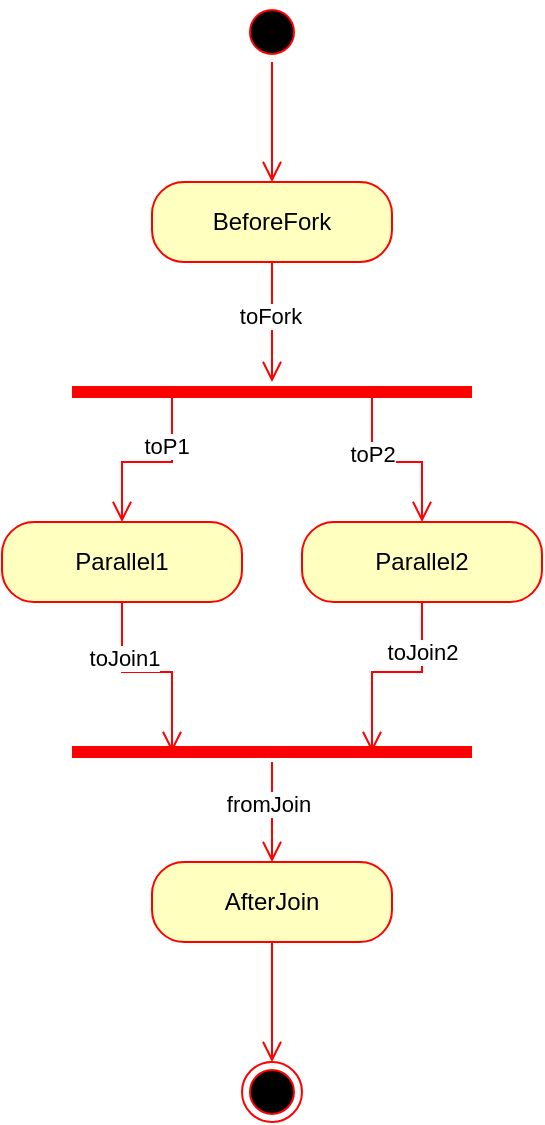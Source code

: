 <mxfile version="24.5.2" type="device">
  <diagram name="Seite-1" id="3KuWAN9MltUuWPpIwGHs">
    <mxGraphModel dx="1050" dy="530" grid="1" gridSize="10" guides="1" tooltips="1" connect="1" arrows="1" fold="1" page="1" pageScale="1" pageWidth="1100" pageHeight="850" math="0" shadow="0">
      <root>
        <mxCell id="0" />
        <mxCell id="1" parent="0" />
        <mxCell id="KqS-gocqinUkvIn6BEcq-1" value="" style="ellipse;html=1;shape=startState;fillColor=#000000;strokeColor=#ff0000;" parent="1" vertex="1">
          <mxGeometry x="270" y="30" width="30" height="30" as="geometry" />
        </mxCell>
        <mxCell id="KqS-gocqinUkvIn6BEcq-2" value="" style="edgeStyle=orthogonalEdgeStyle;html=1;verticalAlign=bottom;endArrow=open;endSize=8;strokeColor=#ff0000;rounded=0;entryX=0.5;entryY=0;entryDx=0;entryDy=0;" parent="1" source="KqS-gocqinUkvIn6BEcq-1" target="KqS-gocqinUkvIn6BEcq-3" edge="1">
          <mxGeometry relative="1" as="geometry">
            <mxPoint x="285" y="120" as="targetPoint" />
          </mxGeometry>
        </mxCell>
        <mxCell id="KqS-gocqinUkvIn6BEcq-3" value="BeforeFork" style="rounded=1;whiteSpace=wrap;html=1;arcSize=40;fontColor=#000000;fillColor=#ffffc0;strokeColor=#ff0000;" parent="1" vertex="1">
          <mxGeometry x="225" y="120" width="120" height="40" as="geometry" />
        </mxCell>
        <mxCell id="KqS-gocqinUkvIn6BEcq-4" value="" style="edgeStyle=orthogonalEdgeStyle;html=1;verticalAlign=bottom;endArrow=open;endSize=8;strokeColor=#ff0000;rounded=0;" parent="1" source="KqS-gocqinUkvIn6BEcq-3" target="KqS-gocqinUkvIn6BEcq-5" edge="1">
          <mxGeometry relative="1" as="geometry">
            <mxPoint x="270" y="250" as="targetPoint" />
          </mxGeometry>
        </mxCell>
        <mxCell id="dCADdGpepjBig5_qZs32-1" value="toFork" style="edgeLabel;html=1;align=center;verticalAlign=middle;resizable=0;points=[];" vertex="1" connectable="0" parent="KqS-gocqinUkvIn6BEcq-4">
          <mxGeometry x="-0.107" y="-1" relative="1" as="geometry">
            <mxPoint as="offset" />
          </mxGeometry>
        </mxCell>
        <mxCell id="KqS-gocqinUkvIn6BEcq-5" value="" style="shape=line;html=1;strokeWidth=6;strokeColor=#ff0000;" parent="1" vertex="1">
          <mxGeometry x="185" y="220" width="200" height="10" as="geometry" />
        </mxCell>
        <mxCell id="KqS-gocqinUkvIn6BEcq-6" value="" style="edgeStyle=orthogonalEdgeStyle;html=1;verticalAlign=bottom;endArrow=open;endSize=8;strokeColor=#ff0000;rounded=0;exitX=0.25;exitY=0.5;exitDx=0;exitDy=0;exitPerimeter=0;" parent="1" source="KqS-gocqinUkvIn6BEcq-5" target="KqS-gocqinUkvIn6BEcq-7" edge="1">
          <mxGeometry relative="1" as="geometry">
            <mxPoint x="235" y="320" as="targetPoint" />
          </mxGeometry>
        </mxCell>
        <mxCell id="dCADdGpepjBig5_qZs32-2" value="toP1" style="edgeLabel;html=1;align=center;verticalAlign=middle;resizable=0;points=[];" vertex="1" connectable="0" parent="KqS-gocqinUkvIn6BEcq-6">
          <mxGeometry x="-0.404" y="-3" relative="1" as="geometry">
            <mxPoint as="offset" />
          </mxGeometry>
        </mxCell>
        <mxCell id="KqS-gocqinUkvIn6BEcq-7" value="Parallel1" style="rounded=1;whiteSpace=wrap;html=1;arcSize=40;fontColor=#000000;fillColor=#ffffc0;strokeColor=#ff0000;" parent="1" vertex="1">
          <mxGeometry x="150" y="290" width="120" height="40" as="geometry" />
        </mxCell>
        <mxCell id="KqS-gocqinUkvIn6BEcq-8" value="Parallel2" style="rounded=1;whiteSpace=wrap;html=1;arcSize=40;fontColor=#000000;fillColor=#ffffc0;strokeColor=#ff0000;" parent="1" vertex="1">
          <mxGeometry x="300" y="290" width="120" height="40" as="geometry" />
        </mxCell>
        <mxCell id="KqS-gocqinUkvIn6BEcq-9" value="" style="edgeStyle=orthogonalEdgeStyle;html=1;verticalAlign=bottom;endArrow=open;endSize=8;strokeColor=#ff0000;rounded=0;entryX=0.75;entryY=0.5;entryDx=0;entryDy=0;entryPerimeter=0;" parent="1" source="KqS-gocqinUkvIn6BEcq-8" target="KqS-gocqinUkvIn6BEcq-11" edge="1">
          <mxGeometry relative="1" as="geometry">
            <mxPoint x="370" y="390" as="targetPoint" />
          </mxGeometry>
        </mxCell>
        <mxCell id="dCADdGpepjBig5_qZs32-5" value="toJoin2" style="edgeLabel;html=1;align=center;verticalAlign=middle;resizable=0;points=[];" vertex="1" connectable="0" parent="KqS-gocqinUkvIn6BEcq-9">
          <mxGeometry x="-0.504" relative="1" as="geometry">
            <mxPoint as="offset" />
          </mxGeometry>
        </mxCell>
        <mxCell id="KqS-gocqinUkvIn6BEcq-10" value="" style="edgeStyle=orthogonalEdgeStyle;html=1;verticalAlign=bottom;endArrow=open;endSize=8;strokeColor=#ff0000;rounded=0;exitX=0.75;exitY=0.5;exitDx=0;exitDy=0;exitPerimeter=0;entryX=0.5;entryY=0;entryDx=0;entryDy=0;" parent="1" source="KqS-gocqinUkvIn6BEcq-5" target="KqS-gocqinUkvIn6BEcq-8" edge="1">
          <mxGeometry relative="1" as="geometry">
            <mxPoint x="245" y="300" as="targetPoint" />
            <mxPoint x="245" y="235" as="sourcePoint" />
          </mxGeometry>
        </mxCell>
        <mxCell id="dCADdGpepjBig5_qZs32-3" value="toP2" style="edgeLabel;html=1;align=center;verticalAlign=middle;resizable=0;points=[];" vertex="1" connectable="0" parent="KqS-gocqinUkvIn6BEcq-10">
          <mxGeometry x="-0.316" relative="1" as="geometry">
            <mxPoint as="offset" />
          </mxGeometry>
        </mxCell>
        <mxCell id="KqS-gocqinUkvIn6BEcq-11" value="" style="shape=line;html=1;strokeWidth=6;strokeColor=#ff0000;" parent="1" vertex="1">
          <mxGeometry x="185" y="400" width="200" height="10" as="geometry" />
        </mxCell>
        <mxCell id="KqS-gocqinUkvIn6BEcq-12" value="" style="edgeStyle=orthogonalEdgeStyle;html=1;verticalAlign=bottom;endArrow=open;endSize=8;strokeColor=#ff0000;rounded=0;entryX=0.5;entryY=0;entryDx=0;entryDy=0;" parent="1" source="KqS-gocqinUkvIn6BEcq-11" target="KqS-gocqinUkvIn6BEcq-14" edge="1">
          <mxGeometry relative="1" as="geometry">
            <mxPoint x="285" y="480" as="targetPoint" />
          </mxGeometry>
        </mxCell>
        <mxCell id="dCADdGpepjBig5_qZs32-6" value="fromJoin" style="edgeLabel;html=1;align=center;verticalAlign=middle;resizable=0;points=[];" vertex="1" connectable="0" parent="KqS-gocqinUkvIn6BEcq-12">
          <mxGeometry x="-0.168" y="-2" relative="1" as="geometry">
            <mxPoint as="offset" />
          </mxGeometry>
        </mxCell>
        <mxCell id="KqS-gocqinUkvIn6BEcq-13" value="" style="edgeStyle=orthogonalEdgeStyle;html=1;verticalAlign=bottom;endArrow=open;endSize=8;strokeColor=#ff0000;rounded=0;entryX=0.25;entryY=0.5;entryDx=0;entryDy=0;entryPerimeter=0;exitX=0.5;exitY=1;exitDx=0;exitDy=0;" parent="1" source="KqS-gocqinUkvIn6BEcq-7" target="KqS-gocqinUkvIn6BEcq-11" edge="1">
          <mxGeometry relative="1" as="geometry">
            <mxPoint x="345" y="415" as="targetPoint" />
            <mxPoint x="370" y="340" as="sourcePoint" />
          </mxGeometry>
        </mxCell>
        <mxCell id="dCADdGpepjBig5_qZs32-4" value="toJoin1" style="edgeLabel;html=1;align=center;verticalAlign=middle;resizable=0;points=[];" vertex="1" connectable="0" parent="KqS-gocqinUkvIn6BEcq-13">
          <mxGeometry x="-0.444" y="1" relative="1" as="geometry">
            <mxPoint as="offset" />
          </mxGeometry>
        </mxCell>
        <mxCell id="KqS-gocqinUkvIn6BEcq-14" value="AfterJoin" style="rounded=1;whiteSpace=wrap;html=1;arcSize=40;fontColor=#000000;fillColor=#ffffc0;strokeColor=#ff0000;" parent="1" vertex="1">
          <mxGeometry x="225" y="460" width="120" height="40" as="geometry" />
        </mxCell>
        <mxCell id="KqS-gocqinUkvIn6BEcq-15" value="" style="edgeStyle=orthogonalEdgeStyle;html=1;verticalAlign=bottom;endArrow=open;endSize=8;strokeColor=#ff0000;rounded=0;entryX=0.5;entryY=0;entryDx=0;entryDy=0;" parent="1" source="KqS-gocqinUkvIn6BEcq-14" target="KqS-gocqinUkvIn6BEcq-16" edge="1">
          <mxGeometry relative="1" as="geometry">
            <mxPoint x="285" y="560" as="targetPoint" />
          </mxGeometry>
        </mxCell>
        <mxCell id="KqS-gocqinUkvIn6BEcq-16" value="" style="ellipse;html=1;shape=endState;fillColor=#000000;strokeColor=#ff0000;" parent="1" vertex="1">
          <mxGeometry x="270" y="560" width="30" height="30" as="geometry" />
        </mxCell>
      </root>
    </mxGraphModel>
  </diagram>
</mxfile>
